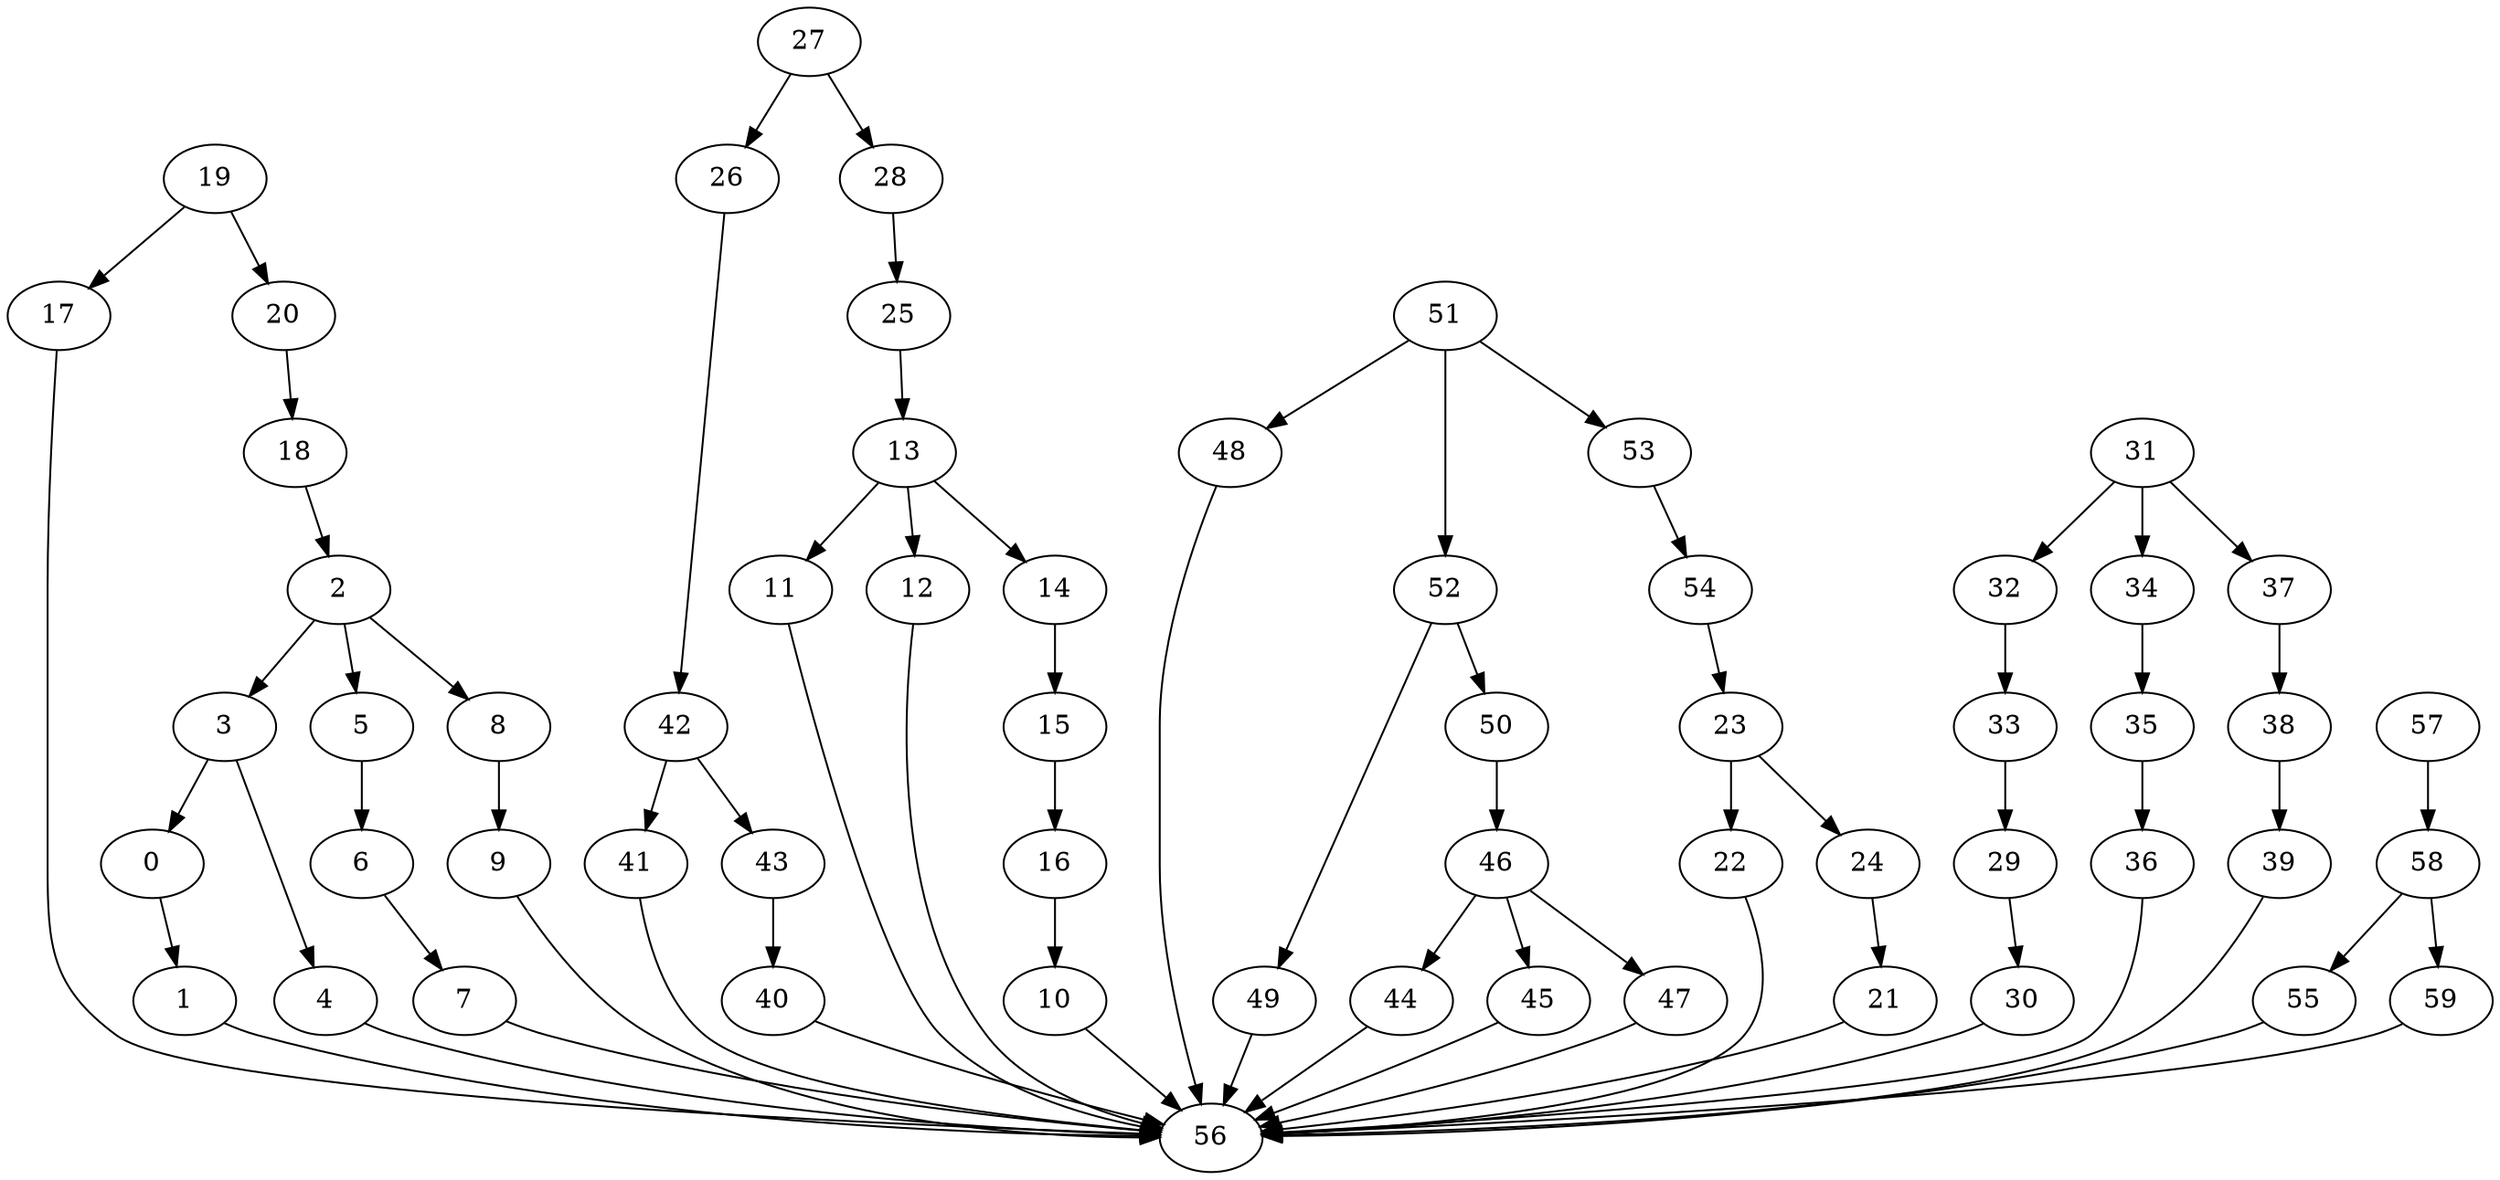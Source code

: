 strict digraph  {
0 [exec=57];
1 [exec=167];
2 [exec=174];
3 [exec=166];
4 [exec=149];
5 [exec=176];
6 [exec=196];
7 [exec=99];
8 [exec=153];
9 [exec=72];
10 [exec=171];
11 [exec=147];
12 [exec=79];
13 [exec=116];
14 [exec=74];
15 [exec=66];
16 [exec=148];
17 [exec=186];
18 [exec=130];
19 [exec=141];
20 [exec=176];
21 [exec=126];
22 [exec=79];
23 [exec=53];
24 [exec=147];
25 [exec=183];
26 [exec=184];
27 [exec=142];
28 [exec=89];
29 [exec=196];
30 [exec=80];
31 [exec=126];
32 [exec=139];
33 [exec=133];
34 [exec=143];
35 [exec=50];
36 [exec=177];
37 [exec=103];
38 [exec=65];
39 [exec=58];
40 [exec=107];
41 [exec=177];
42 [exec=171];
43 [exec=89];
44 [exec=62];
45 [exec=164];
46 [exec=78];
47 [exec=77];
48 [exec=160];
49 [exec=185];
50 [exec=73];
51 [exec=178];
52 [exec=195];
53 [exec=101];
54 [exec=178];
55 [exec=153];
56 [exec=107];
57 [exec=125];
58 [exec=70];
59 [exec=190];
0 -> 1  [comm=19];
1 -> 56  [comm=19];
2 -> 3  [comm=14];
2 -> 5  [comm=7];
2 -> 8  [comm=9];
3 -> 4  [comm=16];
3 -> 0  [comm=7];
4 -> 56  [comm=15];
5 -> 6  [comm=6];
6 -> 7  [comm=7];
7 -> 56  [comm=9];
8 -> 9  [comm=16];
9 -> 56  [comm=7];
10 -> 56  [comm=12];
11 -> 56  [comm=6];
12 -> 56  [comm=15];
13 -> 14  [comm=12];
13 -> 11  [comm=14];
13 -> 12  [comm=16];
14 -> 15  [comm=15];
15 -> 16  [comm=7];
16 -> 10  [comm=8];
17 -> 56  [comm=16];
18 -> 2  [comm=18];
19 -> 20  [comm=10];
19 -> 17  [comm=10];
20 -> 18  [comm=13];
21 -> 56  [comm=17];
22 -> 56  [comm=9];
23 -> 24  [comm=18];
23 -> 22  [comm=7];
24 -> 21  [comm=8];
25 -> 13  [comm=12];
26 -> 42  [comm=7];
27 -> 28  [comm=14];
27 -> 26  [comm=10];
28 -> 25  [comm=15];
29 -> 30  [comm=11];
30 -> 56  [comm=8];
31 -> 32  [comm=6];
31 -> 34  [comm=6];
31 -> 37  [comm=10];
32 -> 33  [comm=10];
33 -> 29  [comm=15];
34 -> 35  [comm=14];
35 -> 36  [comm=12];
36 -> 56  [comm=20];
37 -> 38  [comm=8];
38 -> 39  [comm=7];
39 -> 56  [comm=9];
40 -> 56  [comm=9];
41 -> 56  [comm=12];
42 -> 43  [comm=15];
42 -> 41  [comm=11];
43 -> 40  [comm=18];
44 -> 56  [comm=10];
45 -> 56  [comm=10];
46 -> 47  [comm=9];
46 -> 44  [comm=19];
46 -> 45  [comm=6];
47 -> 56  [comm=19];
48 -> 56  [comm=14];
49 -> 56  [comm=18];
50 -> 46  [comm=18];
51 -> 52  [comm=16];
51 -> 48  [comm=20];
51 -> 53  [comm=16];
52 -> 49  [comm=10];
52 -> 50  [comm=14];
53 -> 54  [comm=13];
54 -> 23  [comm=20];
55 -> 56  [comm=9];
57 -> 58  [comm=13];
58 -> 59  [comm=20];
58 -> 55  [comm=14];
59 -> 56  [comm=11];
}
